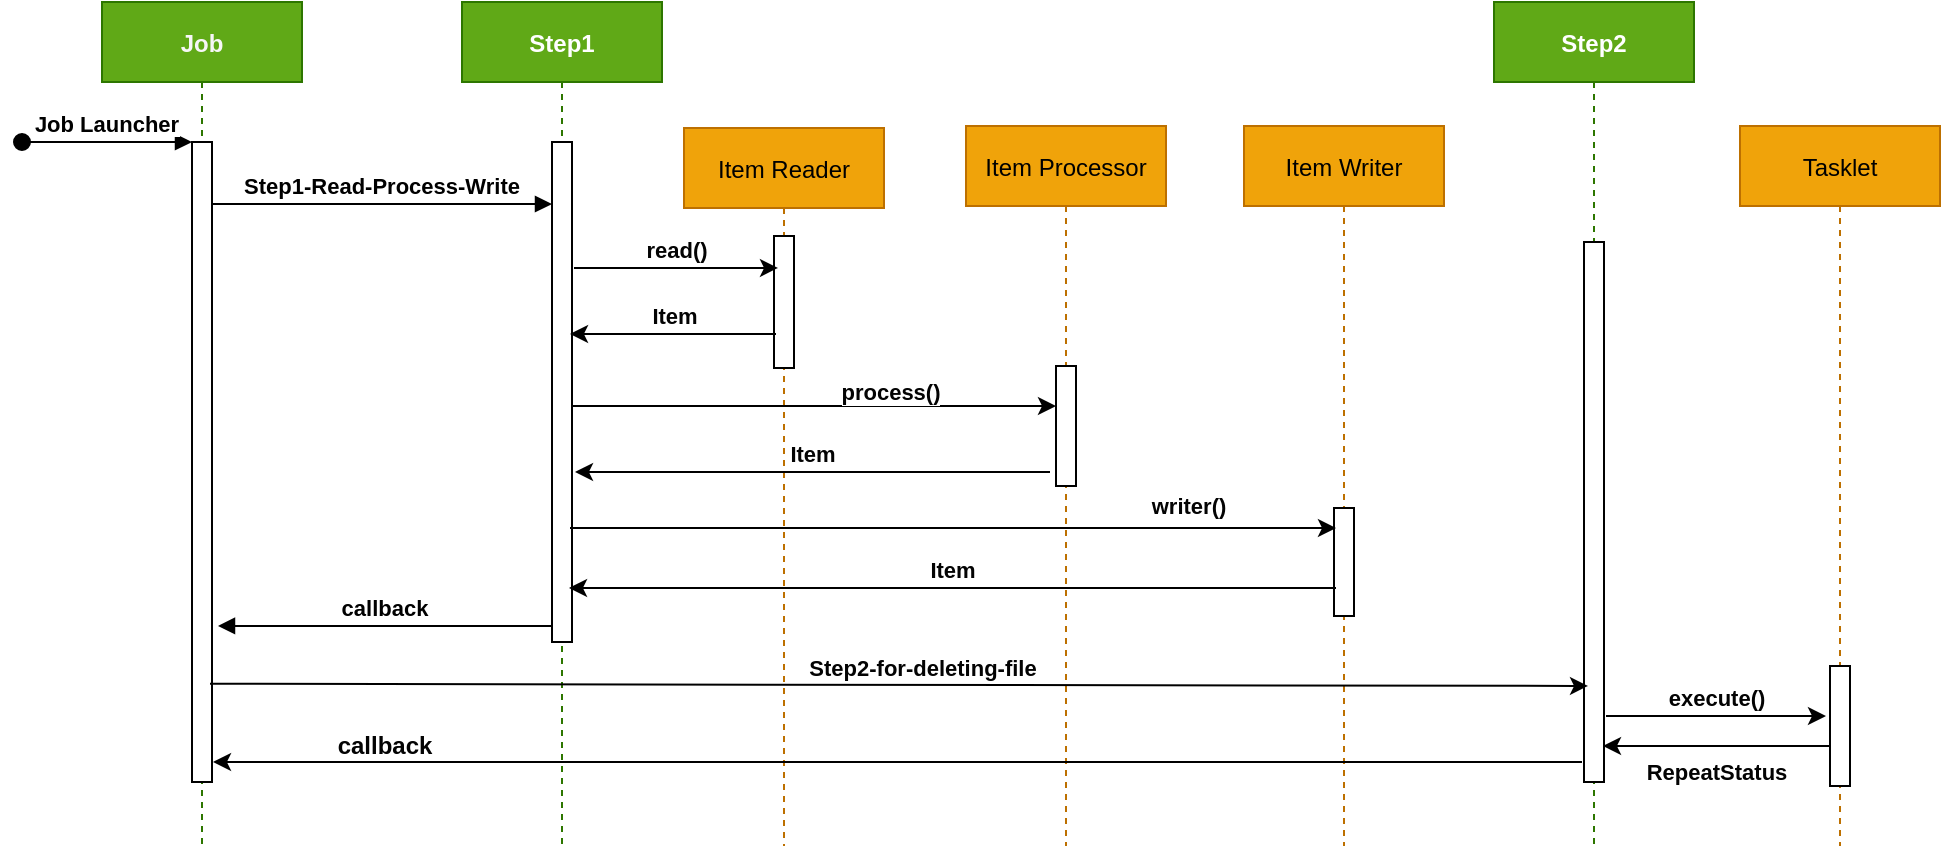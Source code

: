 <mxfile version="14.7.6" type="github">
  <diagram id="kgpKYQtTHZ0yAKxKKP6v" name="Page-1">
    <mxGraphModel dx="2272" dy="749" grid="1" gridSize="10" guides="1" tooltips="1" connect="1" arrows="1" fold="1" page="1" pageScale="1" pageWidth="850" pageHeight="1100" math="0" shadow="0">
      <root>
        <mxCell id="0" />
        <mxCell id="1" parent="0" />
        <mxCell id="3nuBFxr9cyL0pnOWT2aG-1" value="Job" style="shape=umlLifeline;perimeter=lifelinePerimeter;container=1;collapsible=0;recursiveResize=0;rounded=0;shadow=0;strokeWidth=1;labelBackgroundColor=none;fillColor=#60a917;strokeColor=#2D7600;fontStyle=1;fontColor=#F7F7F7;" parent="1" vertex="1">
          <mxGeometry x="-111" y="138" width="100" height="422" as="geometry" />
        </mxCell>
        <mxCell id="3nuBFxr9cyL0pnOWT2aG-2" value="" style="points=[];perimeter=orthogonalPerimeter;rounded=0;shadow=0;strokeWidth=1;" parent="3nuBFxr9cyL0pnOWT2aG-1" vertex="1">
          <mxGeometry x="45" y="70" width="10" height="320" as="geometry" />
        </mxCell>
        <mxCell id="3nuBFxr9cyL0pnOWT2aG-3" value="Job Launcher" style="verticalAlign=bottom;startArrow=oval;endArrow=block;startSize=8;shadow=0;strokeWidth=1;fontStyle=1" parent="3nuBFxr9cyL0pnOWT2aG-1" target="3nuBFxr9cyL0pnOWT2aG-2" edge="1">
          <mxGeometry relative="1" as="geometry">
            <mxPoint x="-40" y="70" as="sourcePoint" />
          </mxGeometry>
        </mxCell>
        <mxCell id="3nuBFxr9cyL0pnOWT2aG-5" value="Step1" style="shape=umlLifeline;perimeter=lifelinePerimeter;container=1;collapsible=0;recursiveResize=0;rounded=0;shadow=0;strokeWidth=1;fillColor=#60a917;strokeColor=#2D7600;fontColor=#ffffff;fontStyle=1" parent="1" vertex="1">
          <mxGeometry x="69" y="138" width="100" height="422" as="geometry" />
        </mxCell>
        <mxCell id="3nuBFxr9cyL0pnOWT2aG-6" value="" style="points=[];perimeter=orthogonalPerimeter;rounded=0;shadow=0;strokeWidth=1;" parent="3nuBFxr9cyL0pnOWT2aG-5" vertex="1">
          <mxGeometry x="45" y="70" width="10" height="250" as="geometry" />
        </mxCell>
        <mxCell id="3nuBFxr9cyL0pnOWT2aG-8" value="Step1-Read-Process-Write" style="verticalAlign=bottom;endArrow=block;entryX=0;entryY=0;shadow=0;strokeWidth=1;fontStyle=1" parent="1" edge="1">
          <mxGeometry relative="1" as="geometry">
            <mxPoint x="-56" y="239" as="sourcePoint" />
            <mxPoint x="114" y="239" as="targetPoint" />
          </mxGeometry>
        </mxCell>
        <mxCell id="3nuBFxr9cyL0pnOWT2aG-9" value="callback" style="verticalAlign=bottom;endArrow=block;shadow=0;strokeWidth=1;entryX=1.3;entryY=0.274;entryDx=0;entryDy=0;entryPerimeter=0;fontStyle=1" parent="1" edge="1">
          <mxGeometry relative="1" as="geometry">
            <mxPoint x="114" y="449.94" as="sourcePoint" />
            <mxPoint x="-53" y="449.94" as="targetPoint" />
          </mxGeometry>
        </mxCell>
        <mxCell id="l7WWLxRHsnXHngs8ZiXc-3" value="Step2" style="shape=umlLifeline;perimeter=lifelinePerimeter;container=1;collapsible=0;recursiveResize=0;rounded=0;shadow=0;strokeWidth=1;fillColor=#60a917;strokeColor=#2D7600;fontColor=#ffffff;fontStyle=1" vertex="1" parent="1">
          <mxGeometry x="585" y="138" width="100" height="422" as="geometry" />
        </mxCell>
        <mxCell id="l7WWLxRHsnXHngs8ZiXc-4" value="" style="points=[];perimeter=orthogonalPerimeter;rounded=0;shadow=0;strokeWidth=1;" vertex="1" parent="l7WWLxRHsnXHngs8ZiXc-3">
          <mxGeometry x="45" y="120" width="10" height="270" as="geometry" />
        </mxCell>
        <mxCell id="l7WWLxRHsnXHngs8ZiXc-5" value="Item Reader" style="shape=umlLifeline;perimeter=lifelinePerimeter;container=1;collapsible=0;recursiveResize=0;rounded=0;shadow=0;strokeWidth=1;fillColor=#f0a30a;strokeColor=#BD7000;fontColor=#000000;" vertex="1" parent="1">
          <mxGeometry x="180" y="201" width="100" height="359" as="geometry" />
        </mxCell>
        <mxCell id="l7WWLxRHsnXHngs8ZiXc-6" value="" style="points=[];perimeter=orthogonalPerimeter;rounded=0;shadow=0;strokeWidth=1;" vertex="1" parent="l7WWLxRHsnXHngs8ZiXc-5">
          <mxGeometry x="45" y="54" width="10" height="66" as="geometry" />
        </mxCell>
        <mxCell id="l7WWLxRHsnXHngs8ZiXc-7" value="Item Processor" style="shape=umlLifeline;perimeter=lifelinePerimeter;container=1;collapsible=0;recursiveResize=0;rounded=0;shadow=0;strokeWidth=1;fillColor=#f0a30a;strokeColor=#BD7000;fontColor=#000000;" vertex="1" parent="1">
          <mxGeometry x="321" y="200" width="100" height="360" as="geometry" />
        </mxCell>
        <mxCell id="l7WWLxRHsnXHngs8ZiXc-8" value="" style="points=[];perimeter=orthogonalPerimeter;rounded=0;shadow=0;strokeWidth=1;" vertex="1" parent="l7WWLxRHsnXHngs8ZiXc-7">
          <mxGeometry x="45" y="120" width="10" height="60" as="geometry" />
        </mxCell>
        <mxCell id="l7WWLxRHsnXHngs8ZiXc-9" value="Item Writer" style="shape=umlLifeline;perimeter=lifelinePerimeter;container=1;collapsible=0;recursiveResize=0;rounded=0;shadow=0;strokeWidth=1;fillColor=#f0a30a;strokeColor=#BD7000;fontColor=#000000;" vertex="1" parent="1">
          <mxGeometry x="460" y="200" width="100" height="360" as="geometry" />
        </mxCell>
        <mxCell id="l7WWLxRHsnXHngs8ZiXc-10" value="" style="points=[];perimeter=orthogonalPerimeter;rounded=0;shadow=0;strokeWidth=1;" vertex="1" parent="l7WWLxRHsnXHngs8ZiXc-9">
          <mxGeometry x="45" y="191" width="10" height="54" as="geometry" />
        </mxCell>
        <mxCell id="l7WWLxRHsnXHngs8ZiXc-11" value="Tasklet" style="shape=umlLifeline;perimeter=lifelinePerimeter;container=1;collapsible=0;recursiveResize=0;rounded=0;shadow=0;strokeWidth=1;fillColor=#f0a30a;strokeColor=#BD7000;fontColor=#000000;" vertex="1" parent="1">
          <mxGeometry x="708" y="200" width="100" height="360" as="geometry" />
        </mxCell>
        <mxCell id="l7WWLxRHsnXHngs8ZiXc-12" value="" style="points=[];perimeter=orthogonalPerimeter;rounded=0;shadow=0;strokeWidth=1;" vertex="1" parent="l7WWLxRHsnXHngs8ZiXc-11">
          <mxGeometry x="45" y="270" width="10" height="60" as="geometry" />
        </mxCell>
        <mxCell id="l7WWLxRHsnXHngs8ZiXc-13" value="" style="endArrow=classic;html=1;fontColor=#F7F7F7;entryX=0.2;entryY=0.873;entryDx=0;entryDy=0;entryPerimeter=0;exitX=0.9;exitY=0.89;exitDx=0;exitDy=0;exitPerimeter=0;" edge="1" parent="1">
          <mxGeometry width="50" height="50" relative="1" as="geometry">
            <mxPoint x="-57" y="478.9" as="sourcePoint" />
            <mxPoint x="632" y="479.98" as="targetPoint" />
          </mxGeometry>
        </mxCell>
        <mxCell id="l7WWLxRHsnXHngs8ZiXc-22" value="Step2-for-deleting-file" style="edgeLabel;html=1;align=center;verticalAlign=bottom;resizable=0;points=[];fontColor=#030303;labelPosition=center;verticalLabelPosition=top;fontStyle=1" vertex="1" connectable="0" parent="l7WWLxRHsnXHngs8ZiXc-13">
          <mxGeometry x="-0.091" y="-1" relative="1" as="geometry">
            <mxPoint x="43" y="-1" as="offset" />
          </mxGeometry>
        </mxCell>
        <mxCell id="l7WWLxRHsnXHngs8ZiXc-14" value="&lt;b&gt;read()&lt;/b&gt;" style="endArrow=classic;html=1;entryX=0.2;entryY=0.242;entryDx=0;entryDy=0;entryPerimeter=0;labelBackgroundColor=none;fontColor=#030303;labelPosition=center;verticalLabelPosition=top;align=center;verticalAlign=bottom;" edge="1" parent="1" target="l7WWLxRHsnXHngs8ZiXc-6">
          <mxGeometry width="50" height="50" relative="1" as="geometry">
            <mxPoint x="125" y="271" as="sourcePoint" />
            <mxPoint x="225" y="270.026" as="targetPoint" />
          </mxGeometry>
        </mxCell>
        <mxCell id="l7WWLxRHsnXHngs8ZiXc-15" value="Item" style="endArrow=classic;html=1;labelBackgroundColor=none;fontColor=#030303;entryX=1.3;entryY=0.376;entryDx=0;entryDy=0;entryPerimeter=0;labelPosition=center;verticalLabelPosition=top;align=center;verticalAlign=bottom;fontStyle=1" edge="1" parent="1">
          <mxGeometry width="50" height="50" relative="1" as="geometry">
            <mxPoint x="226" y="304" as="sourcePoint" />
            <mxPoint x="123" y="304" as="targetPoint" />
          </mxGeometry>
        </mxCell>
        <mxCell id="l7WWLxRHsnXHngs8ZiXc-16" value="" style="endArrow=classic;html=1;labelBackgroundColor=none;fontColor=#030303;entryX=-0.1;entryY=0.35;entryDx=0;entryDy=0;entryPerimeter=0;" edge="1" parent="1">
          <mxGeometry width="50" height="50" relative="1" as="geometry">
            <mxPoint x="124.5" y="340" as="sourcePoint" />
            <mxPoint x="366" y="340" as="targetPoint" />
          </mxGeometry>
        </mxCell>
        <mxCell id="l7WWLxRHsnXHngs8ZiXc-17" value="process()" style="edgeLabel;html=1;align=center;verticalAlign=bottom;resizable=0;points=[];fontColor=#030303;fontStyle=1;labelPosition=center;verticalLabelPosition=top;" vertex="1" connectable="0" parent="l7WWLxRHsnXHngs8ZiXc-16">
          <mxGeometry x="0.304" y="-1" relative="1" as="geometry">
            <mxPoint x="1" as="offset" />
          </mxGeometry>
        </mxCell>
        <mxCell id="l7WWLxRHsnXHngs8ZiXc-18" value="Item" style="endArrow=classic;html=1;labelBackgroundColor=none;fontColor=#030303;fontStyle=1;labelPosition=center;verticalLabelPosition=top;align=center;verticalAlign=bottom;" edge="1" parent="1">
          <mxGeometry width="50" height="50" relative="1" as="geometry">
            <mxPoint x="363" y="373" as="sourcePoint" />
            <mxPoint x="125.5" y="373" as="targetPoint" />
          </mxGeometry>
        </mxCell>
        <mxCell id="l7WWLxRHsnXHngs8ZiXc-19" value="" style="endArrow=classic;html=1;labelBackgroundColor=none;fontColor=#030303;" edge="1" parent="1">
          <mxGeometry width="50" height="50" relative="1" as="geometry">
            <mxPoint x="123" y="401" as="sourcePoint" />
            <mxPoint x="506" y="401" as="targetPoint" />
          </mxGeometry>
        </mxCell>
        <mxCell id="l7WWLxRHsnXHngs8ZiXc-20" value="writer()" style="edgeLabel;html=1;align=center;verticalAlign=bottom;resizable=0;points=[];fontColor=#030303;fontStyle=1;labelPosition=center;verticalLabelPosition=top;" vertex="1" connectable="0" parent="l7WWLxRHsnXHngs8ZiXc-19">
          <mxGeometry x="0.611" y="3" relative="1" as="geometry">
            <mxPoint as="offset" />
          </mxGeometry>
        </mxCell>
        <mxCell id="l7WWLxRHsnXHngs8ZiXc-21" value="Item" style="endArrow=classic;html=1;labelBackgroundColor=none;fontColor=#030303;exitX=0.5;exitY=0.741;exitDx=0;exitDy=0;exitPerimeter=0;fontStyle=1;labelPosition=center;verticalLabelPosition=top;align=center;verticalAlign=bottom;" edge="1" parent="1">
          <mxGeometry width="50" height="50" relative="1" as="geometry">
            <mxPoint x="506" y="431.014" as="sourcePoint" />
            <mxPoint x="122.5" y="431" as="targetPoint" />
          </mxGeometry>
        </mxCell>
        <mxCell id="l7WWLxRHsnXHngs8ZiXc-23" value="execute()" style="endArrow=classic;html=1;labelBackgroundColor=none;fontColor=#030303;labelPosition=center;verticalLabelPosition=top;align=center;verticalAlign=bottom;fontStyle=1" edge="1" parent="1">
          <mxGeometry width="50" height="50" relative="1" as="geometry">
            <mxPoint x="641" y="495" as="sourcePoint" />
            <mxPoint x="751" y="495" as="targetPoint" />
          </mxGeometry>
        </mxCell>
        <mxCell id="l7WWLxRHsnXHngs8ZiXc-24" value="RepeatStatus" style="endArrow=classic;html=1;labelBackgroundColor=none;fontColor=#030303;labelPosition=center;verticalLabelPosition=bottom;align=center;verticalAlign=top;fontStyle=1" edge="1" parent="1">
          <mxGeometry width="50" height="50" relative="1" as="geometry">
            <mxPoint x="753" y="510" as="sourcePoint" />
            <mxPoint x="639.5" y="510" as="targetPoint" />
          </mxGeometry>
        </mxCell>
        <mxCell id="l7WWLxRHsnXHngs8ZiXc-25" value="" style="endArrow=classic;html=1;labelBackgroundColor=none;fontColor=#030303;exitX=-0.4;exitY=0.963;exitDx=0;exitDy=0;exitPerimeter=0;" edge="1" parent="1">
          <mxGeometry width="50" height="50" relative="1" as="geometry">
            <mxPoint x="629" y="518.01" as="sourcePoint" />
            <mxPoint x="-55.5" y="518" as="targetPoint" />
          </mxGeometry>
        </mxCell>
        <mxCell id="l7WWLxRHsnXHngs8ZiXc-26" value="callback" style="text;html=1;align=center;verticalAlign=middle;resizable=0;points=[];autosize=1;strokeColor=none;fontColor=#030303;fontStyle=1" vertex="1" parent="1">
          <mxGeometry y="500" width="60" height="20" as="geometry" />
        </mxCell>
      </root>
    </mxGraphModel>
  </diagram>
</mxfile>
